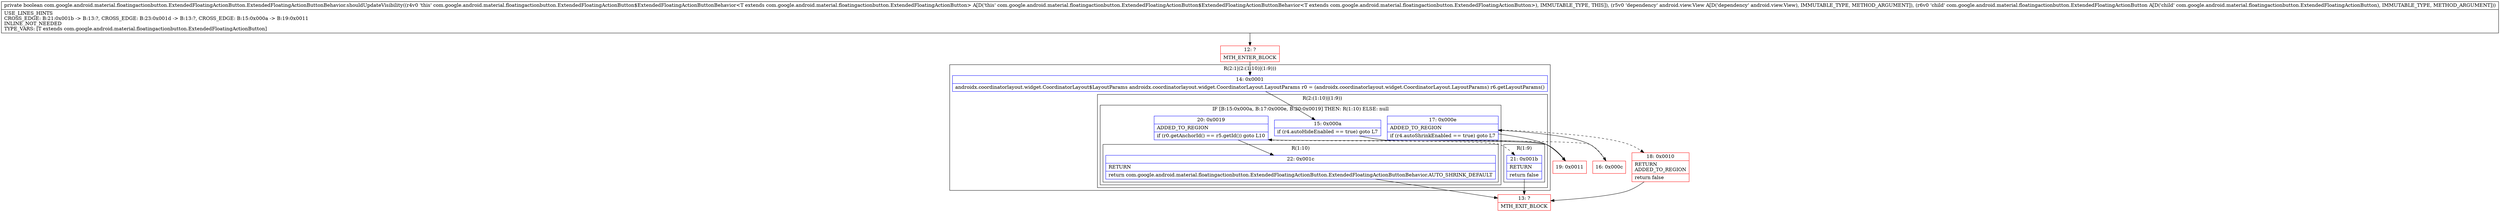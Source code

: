digraph "CFG forcom.google.android.material.floatingactionbutton.ExtendedFloatingActionButton.ExtendedFloatingActionButtonBehavior.shouldUpdateVisibility(Landroid\/view\/View;Lcom\/google\/android\/material\/floatingactionbutton\/ExtendedFloatingActionButton;)Z" {
subgraph cluster_Region_1782895829 {
label = "R(2:1|(2:(1:10)|(1:9)))";
node [shape=record,color=blue];
Node_14 [shape=record,label="{14\:\ 0x0001|androidx.coordinatorlayout.widget.CoordinatorLayout$LayoutParams androidx.coordinatorlayout.widget.CoordinatorLayout.LayoutParams r0 = (androidx.coordinatorlayout.widget.CoordinatorLayout.LayoutParams) r6.getLayoutParams()\l}"];
subgraph cluster_Region_315925827 {
label = "R(2:(1:10)|(1:9))";
node [shape=record,color=blue];
subgraph cluster_IfRegion_1827062603 {
label = "IF [B:15:0x000a, B:17:0x000e, B:20:0x0019] THEN: R(1:10) ELSE: null";
node [shape=record,color=blue];
Node_15 [shape=record,label="{15\:\ 0x000a|if (r4.autoHideEnabled == true) goto L7\l}"];
Node_17 [shape=record,label="{17\:\ 0x000e|ADDED_TO_REGION\l|if (r4.autoShrinkEnabled == true) goto L7\l}"];
Node_20 [shape=record,label="{20\:\ 0x0019|ADDED_TO_REGION\l|if (r0.getAnchorId() == r5.getId()) goto L10\l}"];
subgraph cluster_Region_162761257 {
label = "R(1:10)";
node [shape=record,color=blue];
Node_22 [shape=record,label="{22\:\ 0x001c|RETURN\l|return com.google.android.material.floatingactionbutton.ExtendedFloatingActionButton.ExtendedFloatingActionButtonBehavior.AUTO_SHRINK_DEFAULT\l}"];
}
}
subgraph cluster_Region_1267947710 {
label = "R(1:9)";
node [shape=record,color=blue];
Node_21 [shape=record,label="{21\:\ 0x001b|RETURN\l|return false\l}"];
}
}
}
Node_12 [shape=record,color=red,label="{12\:\ ?|MTH_ENTER_BLOCK\l}"];
Node_16 [shape=record,color=red,label="{16\:\ 0x000c}"];
Node_18 [shape=record,color=red,label="{18\:\ 0x0010|RETURN\lADDED_TO_REGION\l|return false\l}"];
Node_13 [shape=record,color=red,label="{13\:\ ?|MTH_EXIT_BLOCK\l}"];
Node_19 [shape=record,color=red,label="{19\:\ 0x0011}"];
MethodNode[shape=record,label="{private boolean com.google.android.material.floatingactionbutton.ExtendedFloatingActionButton.ExtendedFloatingActionButtonBehavior.shouldUpdateVisibility((r4v0 'this' com.google.android.material.floatingactionbutton.ExtendedFloatingActionButton$ExtendedFloatingActionButtonBehavior\<T extends com.google.android.material.floatingactionbutton.ExtendedFloatingActionButton\> A[D('this' com.google.android.material.floatingactionbutton.ExtendedFloatingActionButton$ExtendedFloatingActionButtonBehavior\<T extends com.google.android.material.floatingactionbutton.ExtendedFloatingActionButton\>), IMMUTABLE_TYPE, THIS]), (r5v0 'dependency' android.view.View A[D('dependency' android.view.View), IMMUTABLE_TYPE, METHOD_ARGUMENT]), (r6v0 'child' com.google.android.material.floatingactionbutton.ExtendedFloatingActionButton A[D('child' com.google.android.material.floatingactionbutton.ExtendedFloatingActionButton), IMMUTABLE_TYPE, METHOD_ARGUMENT]))  | USE_LINES_HINTS\lCROSS_EDGE: B:21:0x001b \-\> B:13:?, CROSS_EDGE: B:23:0x001d \-\> B:13:?, CROSS_EDGE: B:15:0x000a \-\> B:19:0x0011\lINLINE_NOT_NEEDED\lTYPE_VARS: [T extends com.google.android.material.floatingactionbutton.ExtendedFloatingActionButton]\l}"];
MethodNode -> Node_12;Node_14 -> Node_15;
Node_15 -> Node_16[style=dashed];
Node_15 -> Node_19;
Node_17 -> Node_18[style=dashed];
Node_17 -> Node_19;
Node_20 -> Node_21[style=dashed];
Node_20 -> Node_22;
Node_22 -> Node_13;
Node_21 -> Node_13;
Node_12 -> Node_14;
Node_16 -> Node_17;
Node_18 -> Node_13;
Node_19 -> Node_20;
}

